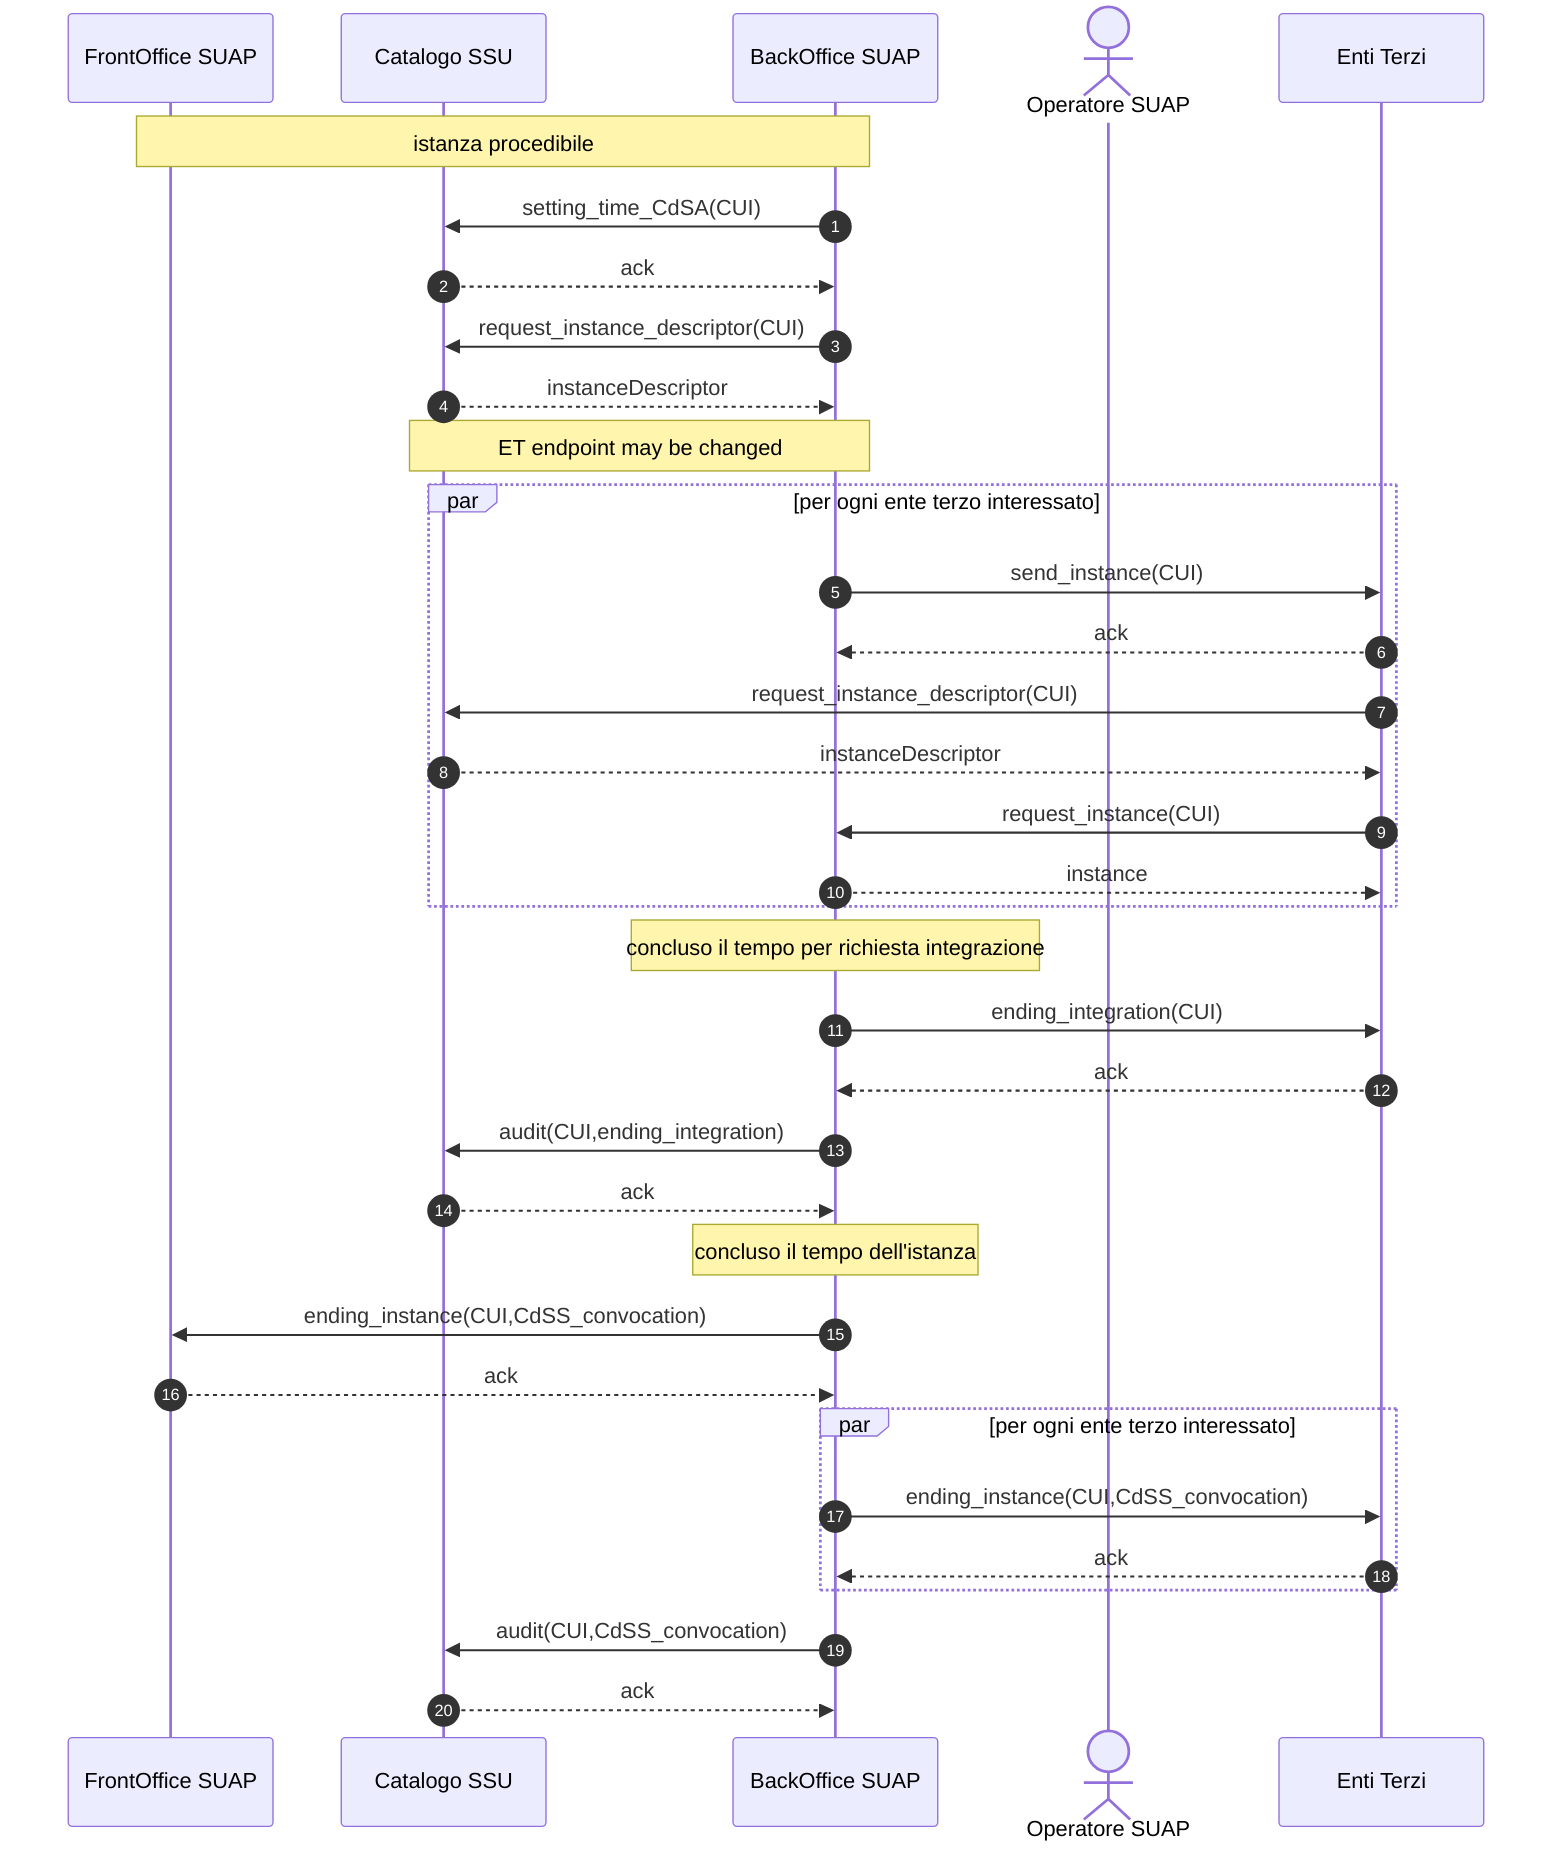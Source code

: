 sequenceDiagram
    autonumber
   
    participant F as FrontOffice SUAP
    participant C as Catalogo SSU    
    participant B as BackOffice SUAP    
    actor O as Operatore SUAP    
    participant E as Enti Terzi    
 
    Note over F,B: istanza procedibile

    B ->> C: setting_time_CdSA(CUI)
    C -->> B: ack

    B ->> C: request_instance_descriptor(CUI)
    C -->> B: instanceDescriptor
    Note over C,B: ET endpoint may be changed

    
    par per ogni ente terzo interessato        
        B ->> E: send_instance(CUI)
        E -->> B: ack
        E ->> C: request_instance_descriptor(CUI)
        C -->> E: instanceDescriptor
        E ->> B: request_instance(CUI)
        B -->> E: instance
    end

    Note over B: concluso il tempo per richiesta integrazione
    B ->> E: ending_integration(CUI)
    E -->> B: ack
    B ->> C: audit(CUI,ending_integration)
    C -->> B: ack
    
    Note over B: concluso il tempo dell'istanza 
    B ->> F: ending_instance(CUI,CdSS_convocation)
    F -->> B: ack            
    par per ogni ente terzo interessato
        B ->> E: ending_instance(CUI,CdSS_convocation)
        E -->> B: ack
    end
    B ->> C: audit(CUI,CdSS_convocation)
    C -->> B: ack